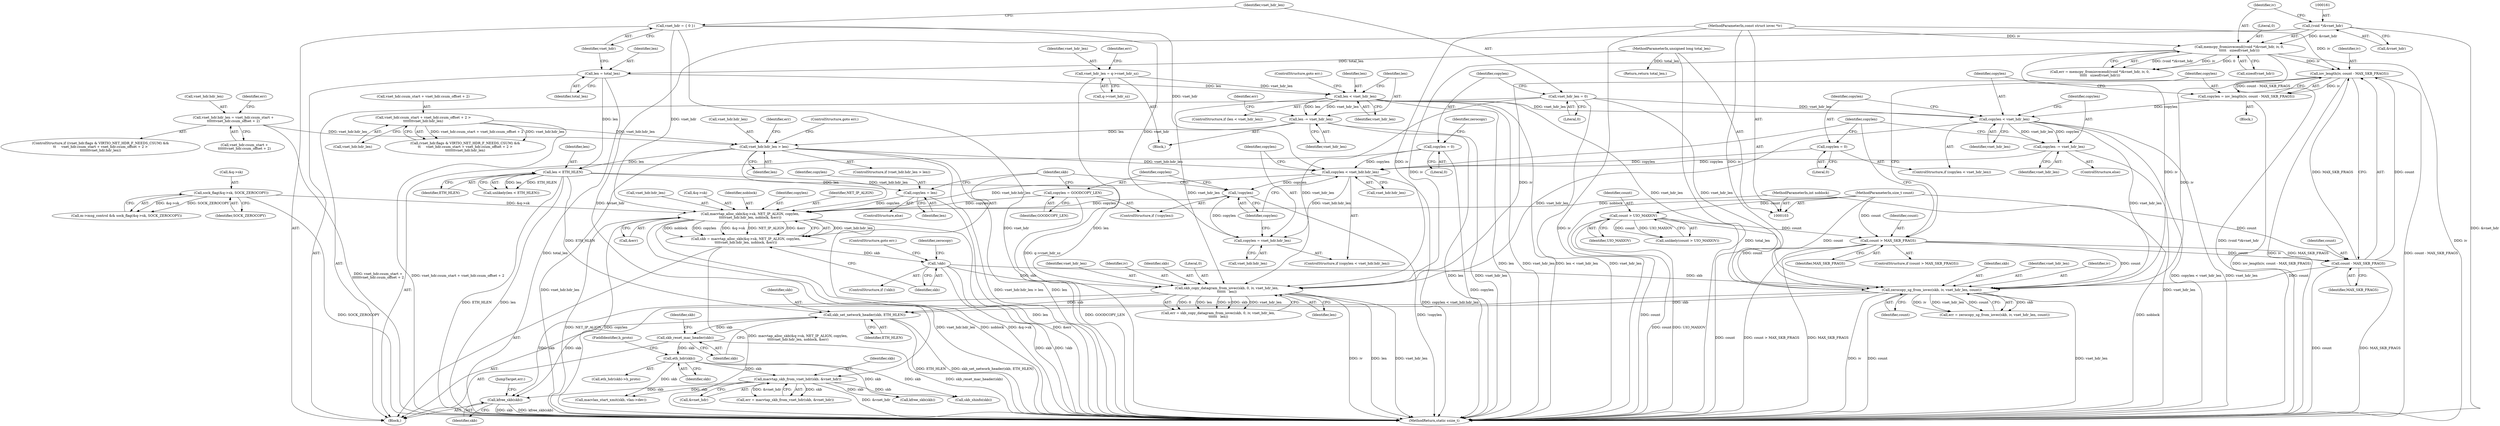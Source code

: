digraph "0_linux_b92946e2919134ebe2a4083e4302236295ea2a73@API" {
"1000403" [label="(Call,kfree_skb(skb))"];
"1000331" [label="(Call,skb_copy_datagram_from_iovec(skb, 0, iv, vnet_hdr_len,\n\t\t\t\t\t\t   len))"];
"1000316" [label="(Call,!skb)"];
"1000300" [label="(Call,skb = macvtap_alloc_skb(&q->sk, NET_IP_ALIGN, copylen,\n\t\t\t\tvnet_hdr.hdr_len, noblock, &err))"];
"1000302" [label="(Call,macvtap_alloc_skb(&q->sk, NET_IP_ALIGN, copylen,\n\t\t\t\tvnet_hdr.hdr_len, noblock, &err))"];
"1000244" [label="(Call,sock_flag(&q->sk, SOCK_ZEROCOPY))"];
"1000297" [label="(Call,copylen = len)"];
"1000223" [label="(Call,len < ETH_HLEN)"];
"1000114" [label="(Call,len = total_len)"];
"1000107" [label="(MethodParameterIn,unsigned long total_len)"];
"1000211" [label="(Call,vnet_hdr.hdr_len > len)"];
"1000193" [label="(Call,vnet_hdr.hdr_len = vnet_hdr.csum_start +\n\t\t\t\t\t\tvnet_hdr.csum_offset + 2)"];
"1000180" [label="(Call,vnet_hdr.csum_start + vnet_hdr.csum_offset + 2 >\n\t\t\t\t\t\t\tvnet_hdr.hdr_len)"];
"1000154" [label="(Call,len -= vnet_hdr_len)"];
"1000150" [label="(Call,len < vnet_hdr_len)"];
"1000140" [label="(Call,vnet_hdr_len = q->vnet_hdr_sz)"];
"1000291" [label="(Call,!copylen)"];
"1000285" [label="(Call,copylen = vnet_hdr.hdr_len)"];
"1000280" [label="(Call,copylen < vnet_hdr.hdr_len)"];
"1000126" [label="(Call,copylen = 0)"];
"1000272" [label="(Call,copylen = 0)"];
"1000276" [label="(Call,copylen -= vnet_hdr_len)"];
"1000269" [label="(Call,copylen < vnet_hdr_len)"];
"1000261" [label="(Call,copylen = iov_length(iv, count - MAX_SKB_FRAGS))"];
"1000263" [label="(Call,iov_length(iv, count - MAX_SKB_FRAGS))"];
"1000159" [label="(Call,memcpy_fromiovecend((void *)&vnet_hdr, iv, 0,\n\t\t\t\t\t   sizeof(vnet_hdr)))"];
"1000160" [label="(Call,(void *)&vnet_hdr)"];
"1000106" [label="(MethodParameterIn,const struct iovec *iv)"];
"1000265" [label="(Call,count - MAX_SKB_FRAGS)"];
"1000257" [label="(Call,count > MAX_SKB_FRAGS)"];
"1000233" [label="(Call,count > UIO_MAXIOV)"];
"1000108" [label="(MethodParameterIn,size_t count)"];
"1000122" [label="(Call,vnet_hdr_len = 0)"];
"1000119" [label="(Call,vnet_hdr = { 0 })"];
"1000293" [label="(Call,copylen = GOODCOPY_LEN)"];
"1000109" [label="(MethodParameterIn,int noblock)"];
"1000323" [label="(Call,zerocopy_sg_from_iovec(skb, iv, vnet_hdr_len, count))"];
"1000358" [label="(Call,macvtap_skb_from_vnet_hdr(skb, &vnet_hdr))"];
"1000350" [label="(Call,eth_hdr(skb))"];
"1000343" [label="(Call,skb_reset_mac_header(skb))"];
"1000340" [label="(Call,skb_set_network_header(skb, ETH_HLEN))"];
"1000120" [label="(Identifier,vnet_hdr)"];
"1000351" [label="(Identifier,skb)"];
"1000307" [label="(Identifier,NET_IP_ALIGN)"];
"1000141" [label="(Identifier,vnet_hdr_len)"];
"1000160" [label="(Call,(void *)&vnet_hdr)"];
"1000162" [label="(Call,&vnet_hdr)"];
"1000193" [label="(Call,vnet_hdr.hdr_len = vnet_hdr.csum_start +\n\t\t\t\t\t\tvnet_hdr.csum_offset + 2)"];
"1000156" [label="(Identifier,vnet_hdr_len)"];
"1000287" [label="(Call,vnet_hdr.hdr_len)"];
"1000277" [label="(Identifier,copylen)"];
"1000295" [label="(Identifier,GOODCOPY_LEN)"];
"1000324" [label="(Identifier,skb)"];
"1000400" [label="(Return,return total_len;)"];
"1000165" [label="(Literal,0)"];
"1000327" [label="(Identifier,count)"];
"1000233" [label="(Call,count > UIO_MAXIOV)"];
"1000152" [label="(Identifier,vnet_hdr_len)"];
"1000302" [label="(Call,macvtap_alloc_skb(&q->sk, NET_IP_ALIGN, copylen,\n\t\t\t\tvnet_hdr.hdr_len, noblock, &err))"];
"1000269" [label="(Call,copylen < vnet_hdr_len)"];
"1000300" [label="(Call,skb = macvtap_alloc_skb(&q->sk, NET_IP_ALIGN, copylen,\n\t\t\t\tvnet_hdr.hdr_len, noblock, &err))"];
"1000210" [label="(ControlStructure,if (vnet_hdr.hdr_len > len))"];
"1000212" [label="(Call,vnet_hdr.hdr_len)"];
"1000223" [label="(Call,len < ETH_HLEN)"];
"1000296" [label="(ControlStructure,else)"];
"1000218" [label="(Identifier,err)"];
"1000194" [label="(Call,vnet_hdr.hdr_len)"];
"1000139" [label="(Block,)"];
"1000157" [label="(Call,err = memcpy_fromiovecend((void *)&vnet_hdr, iv, 0,\n\t\t\t\t\t   sizeof(vnet_hdr)))"];
"1000356" [label="(Call,err = macvtap_skb_from_vnet_hdr(skb, &vnet_hdr))"];
"1000159" [label="(Call,memcpy_fromiovecend((void *)&vnet_hdr, iv, 0,\n\t\t\t\t\t   sizeof(vnet_hdr)))"];
"1000272" [label="(Call,copylen = 0)"];
"1000262" [label="(Identifier,copylen)"];
"1000335" [label="(Identifier,vnet_hdr_len)"];
"1000336" [label="(Identifier,len)"];
"1000377" [label="(Call,skb_shinfo(skb))"];
"1000260" [label="(Block,)"];
"1000297" [label="(Call,copylen = len)"];
"1000267" [label="(Identifier,MAX_SKB_FRAGS)"];
"1000341" [label="(Identifier,skb)"];
"1000106" [label="(MethodParameterIn,const struct iovec *iv)"];
"1000301" [label="(Identifier,skb)"];
"1000352" [label="(FieldIdentifier,h_proto)"];
"1000326" [label="(Identifier,vnet_hdr_len)"];
"1000405" [label="(JumpTarget,err:)"];
"1000225" [label="(Identifier,ETH_HLEN)"];
"1000321" [label="(Call,err = zerocopy_sg_from_iovec(skb, iv, vnet_hdr_len, count))"];
"1000154" [label="(Call,len -= vnet_hdr_len)"];
"1000140" [label="(Call,vnet_hdr_len = q->vnet_hdr_sz)"];
"1000215" [label="(Identifier,len)"];
"1000244" [label="(Call,sock_flag(&q->sk, SOCK_ZEROCOPY))"];
"1000320" [label="(Identifier,zerocopy)"];
"1000281" [label="(Identifier,copylen)"];
"1000181" [label="(Call,vnet_hdr.csum_start + vnet_hdr.csum_offset + 2)"];
"1000274" [label="(Literal,0)"];
"1000174" [label="(Call,(vnet_hdr.flags & VIRTIO_NET_HDR_F_NEEDS_CSUM) &&\n\t\t     vnet_hdr.csum_start + vnet_hdr.csum_offset + 2 >\n\t\t\t\t\t\t\tvnet_hdr.hdr_len)"];
"1000234" [label="(Identifier,count)"];
"1000124" [label="(Literal,0)"];
"1000318" [label="(ControlStructure,goto err;)"];
"1000261" [label="(Call,copylen = iov_length(iv, count - MAX_SKB_FRAGS))"];
"1000258" [label="(Identifier,count)"];
"1000146" [label="(Identifier,err)"];
"1000273" [label="(Identifier,copylen)"];
"1000268" [label="(ControlStructure,if (copylen < vnet_hdr_len))"];
"1000323" [label="(Call,zerocopy_sg_from_iovec(skb, iv, vnet_hdr_len, count))"];
"1000349" [label="(Call,eth_hdr(skb)->h_proto)"];
"1000122" [label="(Call,vnet_hdr_len = 0)"];
"1000224" [label="(Identifier,len)"];
"1000127" [label="(Identifier,copylen)"];
"1000342" [label="(Identifier,ETH_HLEN)"];
"1000292" [label="(Identifier,copylen)"];
"1000266" [label="(Identifier,count)"];
"1000275" [label="(ControlStructure,else)"];
"1000270" [label="(Identifier,copylen)"];
"1000360" [label="(Call,&vnet_hdr)"];
"1000115" [label="(Identifier,len)"];
"1000331" [label="(Call,skb_copy_datagram_from_iovec(skb, 0, iv, vnet_hdr_len,\n\t\t\t\t\t\t   len))"];
"1000286" [label="(Identifier,copylen)"];
"1000166" [label="(Call,sizeof(vnet_hdr))"];
"1000359" [label="(Identifier,skb)"];
"1000173" [label="(ControlStructure,if ((vnet_hdr.flags & VIRTIO_NET_HDR_F_NEEDS_CSUM) &&\n\t\t     vnet_hdr.csum_start + vnet_hdr.csum_offset + 2 >\n\t\t\t\t\t\t\tvnet_hdr.hdr_len))"];
"1000128" [label="(Literal,0)"];
"1000222" [label="(Call,unlikely(len < ETH_HLEN))"];
"1000299" [label="(Identifier,len)"];
"1000259" [label="(Identifier,MAX_SKB_FRAGS)"];
"1000315" [label="(ControlStructure,if (!skb))"];
"1000240" [label="(Call,m->msg_control && sock_flag(&q->sk, SOCK_ZEROCOPY))"];
"1000280" [label="(Call,copylen < vnet_hdr.hdr_len)"];
"1000235" [label="(Identifier,UIO_MAXIOV)"];
"1000290" [label="(ControlStructure,if (!copylen))"];
"1000334" [label="(Identifier,iv)"];
"1000309" [label="(Call,vnet_hdr.hdr_len)"];
"1000150" [label="(Call,len < vnet_hdr_len)"];
"1000347" [label="(Identifier,skb)"];
"1000109" [label="(MethodParameterIn,int noblock)"];
"1000316" [label="(Call,!skb)"];
"1000265" [label="(Call,count - MAX_SKB_FRAGS)"];
"1000151" [label="(Identifier,len)"];
"1000126" [label="(Call,copylen = 0)"];
"1000153" [label="(ControlStructure,goto err;)"];
"1000303" [label="(Call,&q->sk)"];
"1000294" [label="(Identifier,copylen)"];
"1000164" [label="(Identifier,iv)"];
"1000340" [label="(Call,skb_set_network_header(skb, ETH_HLEN))"];
"1000332" [label="(Identifier,skb)"];
"1000257" [label="(Call,count > MAX_SKB_FRAGS)"];
"1000343" [label="(Call,skb_reset_mac_header(skb))"];
"1000245" [label="(Call,&q->sk)"];
"1000391" [label="(Call,macvlan_start_xmit(skb, vlan->dev))"];
"1000249" [label="(Identifier,SOCK_ZEROCOPY)"];
"1000131" [label="(Identifier,zerocopy)"];
"1000397" [label="(Call,kfree_skb(skb))"];
"1000278" [label="(Identifier,vnet_hdr_len)"];
"1000123" [label="(Identifier,vnet_hdr_len)"];
"1000279" [label="(ControlStructure,if (copylen < vnet_hdr.hdr_len))"];
"1000298" [label="(Identifier,copylen)"];
"1000256" [label="(ControlStructure,if (count > MAX_SKB_FRAGS))"];
"1000271" [label="(Identifier,vnet_hdr_len)"];
"1000142" [label="(Call,q->vnet_hdr_sz)"];
"1000285" [label="(Call,copylen = vnet_hdr.hdr_len)"];
"1000325" [label="(Identifier,iv)"];
"1000207" [label="(Identifier,err)"];
"1000312" [label="(Identifier,noblock)"];
"1000403" [label="(Call,kfree_skb(skb))"];
"1000404" [label="(Identifier,skb)"];
"1000308" [label="(Identifier,copylen)"];
"1000149" [label="(ControlStructure,if (len < vnet_hdr_len))"];
"1000211" [label="(Call,vnet_hdr.hdr_len > len)"];
"1000291" [label="(Call,!copylen)"];
"1000317" [label="(Identifier,skb)"];
"1000329" [label="(Call,err = skb_copy_datagram_from_iovec(skb, 0, iv, vnet_hdr_len,\n\t\t\t\t\t\t   len))"];
"1000197" [label="(Call,vnet_hdr.csum_start +\n\t\t\t\t\t\tvnet_hdr.csum_offset + 2)"];
"1000180" [label="(Call,vnet_hdr.csum_start + vnet_hdr.csum_offset + 2 >\n\t\t\t\t\t\t\tvnet_hdr.hdr_len)"];
"1000276" [label="(Call,copylen -= vnet_hdr_len)"];
"1000232" [label="(Call,unlikely(count > UIO_MAXIOV))"];
"1000119" [label="(Call,vnet_hdr = { 0 })"];
"1000282" [label="(Call,vnet_hdr.hdr_len)"];
"1000216" [label="(ControlStructure,goto err;)"];
"1000114" [label="(Call,len = total_len)"];
"1000358" [label="(Call,macvtap_skb_from_vnet_hdr(skb, &vnet_hdr))"];
"1000107" [label="(MethodParameterIn,unsigned long total_len)"];
"1000264" [label="(Identifier,iv)"];
"1000313" [label="(Call,&err)"];
"1000190" [label="(Call,vnet_hdr.hdr_len)"];
"1000350" [label="(Call,eth_hdr(skb))"];
"1000293" [label="(Call,copylen = GOODCOPY_LEN)"];
"1000116" [label="(Identifier,total_len)"];
"1000263" [label="(Call,iov_length(iv, count - MAX_SKB_FRAGS))"];
"1000426" [label="(MethodReturn,static ssize_t)"];
"1000155" [label="(Identifier,len)"];
"1000158" [label="(Identifier,err)"];
"1000333" [label="(Literal,0)"];
"1000344" [label="(Identifier,skb)"];
"1000108" [label="(MethodParameterIn,size_t count)"];
"1000110" [label="(Block,)"];
"1000403" -> "1000110"  [label="AST: "];
"1000403" -> "1000404"  [label="CFG: "];
"1000404" -> "1000403"  [label="AST: "];
"1000405" -> "1000403"  [label="CFG: "];
"1000403" -> "1000426"  [label="DDG: skb"];
"1000403" -> "1000426"  [label="DDG: kfree_skb(skb)"];
"1000331" -> "1000403"  [label="DDG: skb"];
"1000323" -> "1000403"  [label="DDG: skb"];
"1000358" -> "1000403"  [label="DDG: skb"];
"1000331" -> "1000329"  [label="AST: "];
"1000331" -> "1000336"  [label="CFG: "];
"1000332" -> "1000331"  [label="AST: "];
"1000333" -> "1000331"  [label="AST: "];
"1000334" -> "1000331"  [label="AST: "];
"1000335" -> "1000331"  [label="AST: "];
"1000336" -> "1000331"  [label="AST: "];
"1000329" -> "1000331"  [label="CFG: "];
"1000331" -> "1000426"  [label="DDG: iv"];
"1000331" -> "1000426"  [label="DDG: len"];
"1000331" -> "1000426"  [label="DDG: vnet_hdr_len"];
"1000331" -> "1000329"  [label="DDG: 0"];
"1000331" -> "1000329"  [label="DDG: len"];
"1000331" -> "1000329"  [label="DDG: iv"];
"1000331" -> "1000329"  [label="DDG: skb"];
"1000331" -> "1000329"  [label="DDG: vnet_hdr_len"];
"1000316" -> "1000331"  [label="DDG: skb"];
"1000159" -> "1000331"  [label="DDG: iv"];
"1000263" -> "1000331"  [label="DDG: iv"];
"1000106" -> "1000331"  [label="DDG: iv"];
"1000122" -> "1000331"  [label="DDG: vnet_hdr_len"];
"1000269" -> "1000331"  [label="DDG: vnet_hdr_len"];
"1000150" -> "1000331"  [label="DDG: vnet_hdr_len"];
"1000223" -> "1000331"  [label="DDG: len"];
"1000331" -> "1000340"  [label="DDG: skb"];
"1000316" -> "1000315"  [label="AST: "];
"1000316" -> "1000317"  [label="CFG: "];
"1000317" -> "1000316"  [label="AST: "];
"1000318" -> "1000316"  [label="CFG: "];
"1000320" -> "1000316"  [label="CFG: "];
"1000316" -> "1000426"  [label="DDG: !skb"];
"1000316" -> "1000426"  [label="DDG: skb"];
"1000300" -> "1000316"  [label="DDG: skb"];
"1000316" -> "1000323"  [label="DDG: skb"];
"1000300" -> "1000110"  [label="AST: "];
"1000300" -> "1000302"  [label="CFG: "];
"1000301" -> "1000300"  [label="AST: "];
"1000302" -> "1000300"  [label="AST: "];
"1000317" -> "1000300"  [label="CFG: "];
"1000300" -> "1000426"  [label="DDG: macvtap_alloc_skb(&q->sk, NET_IP_ALIGN, copylen,\n\t\t\t\tvnet_hdr.hdr_len, noblock, &err)"];
"1000302" -> "1000300"  [label="DDG: vnet_hdr.hdr_len"];
"1000302" -> "1000300"  [label="DDG: noblock"];
"1000302" -> "1000300"  [label="DDG: copylen"];
"1000302" -> "1000300"  [label="DDG: &q->sk"];
"1000302" -> "1000300"  [label="DDG: NET_IP_ALIGN"];
"1000302" -> "1000300"  [label="DDG: &err"];
"1000302" -> "1000313"  [label="CFG: "];
"1000303" -> "1000302"  [label="AST: "];
"1000307" -> "1000302"  [label="AST: "];
"1000308" -> "1000302"  [label="AST: "];
"1000309" -> "1000302"  [label="AST: "];
"1000312" -> "1000302"  [label="AST: "];
"1000313" -> "1000302"  [label="AST: "];
"1000302" -> "1000426"  [label="DDG: vnet_hdr.hdr_len"];
"1000302" -> "1000426"  [label="DDG: noblock"];
"1000302" -> "1000426"  [label="DDG: &q->sk"];
"1000302" -> "1000426"  [label="DDG: &err"];
"1000302" -> "1000426"  [label="DDG: NET_IP_ALIGN"];
"1000302" -> "1000426"  [label="DDG: copylen"];
"1000244" -> "1000302"  [label="DDG: &q->sk"];
"1000297" -> "1000302"  [label="DDG: copylen"];
"1000291" -> "1000302"  [label="DDG: copylen"];
"1000293" -> "1000302"  [label="DDG: copylen"];
"1000280" -> "1000302"  [label="DDG: vnet_hdr.hdr_len"];
"1000211" -> "1000302"  [label="DDG: vnet_hdr.hdr_len"];
"1000119" -> "1000302"  [label="DDG: vnet_hdr"];
"1000109" -> "1000302"  [label="DDG: noblock"];
"1000244" -> "1000240"  [label="AST: "];
"1000244" -> "1000249"  [label="CFG: "];
"1000245" -> "1000244"  [label="AST: "];
"1000249" -> "1000244"  [label="AST: "];
"1000240" -> "1000244"  [label="CFG: "];
"1000244" -> "1000426"  [label="DDG: SOCK_ZEROCOPY"];
"1000244" -> "1000240"  [label="DDG: &q->sk"];
"1000244" -> "1000240"  [label="DDG: SOCK_ZEROCOPY"];
"1000297" -> "1000296"  [label="AST: "];
"1000297" -> "1000299"  [label="CFG: "];
"1000298" -> "1000297"  [label="AST: "];
"1000299" -> "1000297"  [label="AST: "];
"1000301" -> "1000297"  [label="CFG: "];
"1000297" -> "1000426"  [label="DDG: len"];
"1000223" -> "1000297"  [label="DDG: len"];
"1000223" -> "1000222"  [label="AST: "];
"1000223" -> "1000225"  [label="CFG: "];
"1000224" -> "1000223"  [label="AST: "];
"1000225" -> "1000223"  [label="AST: "];
"1000222" -> "1000223"  [label="CFG: "];
"1000223" -> "1000426"  [label="DDG: ETH_HLEN"];
"1000223" -> "1000426"  [label="DDG: len"];
"1000223" -> "1000222"  [label="DDG: len"];
"1000223" -> "1000222"  [label="DDG: ETH_HLEN"];
"1000114" -> "1000223"  [label="DDG: len"];
"1000211" -> "1000223"  [label="DDG: len"];
"1000223" -> "1000340"  [label="DDG: ETH_HLEN"];
"1000114" -> "1000110"  [label="AST: "];
"1000114" -> "1000116"  [label="CFG: "];
"1000115" -> "1000114"  [label="AST: "];
"1000116" -> "1000114"  [label="AST: "];
"1000120" -> "1000114"  [label="CFG: "];
"1000114" -> "1000426"  [label="DDG: total_len"];
"1000107" -> "1000114"  [label="DDG: total_len"];
"1000114" -> "1000150"  [label="DDG: len"];
"1000107" -> "1000103"  [label="AST: "];
"1000107" -> "1000426"  [label="DDG: total_len"];
"1000107" -> "1000400"  [label="DDG: total_len"];
"1000211" -> "1000210"  [label="AST: "];
"1000211" -> "1000215"  [label="CFG: "];
"1000212" -> "1000211"  [label="AST: "];
"1000215" -> "1000211"  [label="AST: "];
"1000216" -> "1000211"  [label="CFG: "];
"1000218" -> "1000211"  [label="CFG: "];
"1000211" -> "1000426"  [label="DDG: vnet_hdr.hdr_len"];
"1000211" -> "1000426"  [label="DDG: vnet_hdr.hdr_len > len"];
"1000211" -> "1000426"  [label="DDG: len"];
"1000193" -> "1000211"  [label="DDG: vnet_hdr.hdr_len"];
"1000180" -> "1000211"  [label="DDG: vnet_hdr.hdr_len"];
"1000154" -> "1000211"  [label="DDG: len"];
"1000211" -> "1000280"  [label="DDG: vnet_hdr.hdr_len"];
"1000193" -> "1000173"  [label="AST: "];
"1000193" -> "1000197"  [label="CFG: "];
"1000194" -> "1000193"  [label="AST: "];
"1000197" -> "1000193"  [label="AST: "];
"1000207" -> "1000193"  [label="CFG: "];
"1000193" -> "1000426"  [label="DDG: vnet_hdr.csum_start +\n\t\t\t\t\t\tvnet_hdr.csum_offset + 2"];
"1000180" -> "1000174"  [label="AST: "];
"1000180" -> "1000190"  [label="CFG: "];
"1000181" -> "1000180"  [label="AST: "];
"1000190" -> "1000180"  [label="AST: "];
"1000174" -> "1000180"  [label="CFG: "];
"1000180" -> "1000426"  [label="DDG: vnet_hdr.csum_start + vnet_hdr.csum_offset + 2"];
"1000180" -> "1000174"  [label="DDG: vnet_hdr.csum_start + vnet_hdr.csum_offset + 2"];
"1000180" -> "1000174"  [label="DDG: vnet_hdr.hdr_len"];
"1000154" -> "1000139"  [label="AST: "];
"1000154" -> "1000156"  [label="CFG: "];
"1000155" -> "1000154"  [label="AST: "];
"1000156" -> "1000154"  [label="AST: "];
"1000158" -> "1000154"  [label="CFG: "];
"1000154" -> "1000426"  [label="DDG: len"];
"1000154" -> "1000426"  [label="DDG: vnet_hdr_len"];
"1000150" -> "1000154"  [label="DDG: vnet_hdr_len"];
"1000150" -> "1000154"  [label="DDG: len"];
"1000150" -> "1000149"  [label="AST: "];
"1000150" -> "1000152"  [label="CFG: "];
"1000151" -> "1000150"  [label="AST: "];
"1000152" -> "1000150"  [label="AST: "];
"1000153" -> "1000150"  [label="CFG: "];
"1000155" -> "1000150"  [label="CFG: "];
"1000150" -> "1000426"  [label="DDG: len"];
"1000150" -> "1000426"  [label="DDG: vnet_hdr_len"];
"1000150" -> "1000426"  [label="DDG: len < vnet_hdr_len"];
"1000140" -> "1000150"  [label="DDG: vnet_hdr_len"];
"1000150" -> "1000269"  [label="DDG: vnet_hdr_len"];
"1000150" -> "1000323"  [label="DDG: vnet_hdr_len"];
"1000140" -> "1000139"  [label="AST: "];
"1000140" -> "1000142"  [label="CFG: "];
"1000141" -> "1000140"  [label="AST: "];
"1000142" -> "1000140"  [label="AST: "];
"1000146" -> "1000140"  [label="CFG: "];
"1000140" -> "1000426"  [label="DDG: q->vnet_hdr_sz"];
"1000291" -> "1000290"  [label="AST: "];
"1000291" -> "1000292"  [label="CFG: "];
"1000292" -> "1000291"  [label="AST: "];
"1000294" -> "1000291"  [label="CFG: "];
"1000301" -> "1000291"  [label="CFG: "];
"1000291" -> "1000426"  [label="DDG: !copylen"];
"1000285" -> "1000291"  [label="DDG: copylen"];
"1000280" -> "1000291"  [label="DDG: copylen"];
"1000285" -> "1000279"  [label="AST: "];
"1000285" -> "1000287"  [label="CFG: "];
"1000286" -> "1000285"  [label="AST: "];
"1000287" -> "1000285"  [label="AST: "];
"1000292" -> "1000285"  [label="CFG: "];
"1000280" -> "1000285"  [label="DDG: vnet_hdr.hdr_len"];
"1000119" -> "1000285"  [label="DDG: vnet_hdr"];
"1000280" -> "1000279"  [label="AST: "];
"1000280" -> "1000282"  [label="CFG: "];
"1000281" -> "1000280"  [label="AST: "];
"1000282" -> "1000280"  [label="AST: "];
"1000286" -> "1000280"  [label="CFG: "];
"1000292" -> "1000280"  [label="CFG: "];
"1000280" -> "1000426"  [label="DDG: copylen < vnet_hdr.hdr_len"];
"1000126" -> "1000280"  [label="DDG: copylen"];
"1000272" -> "1000280"  [label="DDG: copylen"];
"1000276" -> "1000280"  [label="DDG: copylen"];
"1000119" -> "1000280"  [label="DDG: vnet_hdr"];
"1000126" -> "1000110"  [label="AST: "];
"1000126" -> "1000128"  [label="CFG: "];
"1000127" -> "1000126"  [label="AST: "];
"1000128" -> "1000126"  [label="AST: "];
"1000131" -> "1000126"  [label="CFG: "];
"1000126" -> "1000426"  [label="DDG: copylen"];
"1000272" -> "1000268"  [label="AST: "];
"1000272" -> "1000274"  [label="CFG: "];
"1000273" -> "1000272"  [label="AST: "];
"1000274" -> "1000272"  [label="AST: "];
"1000281" -> "1000272"  [label="CFG: "];
"1000276" -> "1000275"  [label="AST: "];
"1000276" -> "1000278"  [label="CFG: "];
"1000277" -> "1000276"  [label="AST: "];
"1000278" -> "1000276"  [label="AST: "];
"1000281" -> "1000276"  [label="CFG: "];
"1000276" -> "1000426"  [label="DDG: vnet_hdr_len"];
"1000269" -> "1000276"  [label="DDG: vnet_hdr_len"];
"1000269" -> "1000276"  [label="DDG: copylen"];
"1000269" -> "1000268"  [label="AST: "];
"1000269" -> "1000271"  [label="CFG: "];
"1000270" -> "1000269"  [label="AST: "];
"1000271" -> "1000269"  [label="AST: "];
"1000273" -> "1000269"  [label="CFG: "];
"1000277" -> "1000269"  [label="CFG: "];
"1000269" -> "1000426"  [label="DDG: copylen < vnet_hdr_len"];
"1000269" -> "1000426"  [label="DDG: vnet_hdr_len"];
"1000261" -> "1000269"  [label="DDG: copylen"];
"1000122" -> "1000269"  [label="DDG: vnet_hdr_len"];
"1000269" -> "1000323"  [label="DDG: vnet_hdr_len"];
"1000261" -> "1000260"  [label="AST: "];
"1000261" -> "1000263"  [label="CFG: "];
"1000262" -> "1000261"  [label="AST: "];
"1000263" -> "1000261"  [label="AST: "];
"1000270" -> "1000261"  [label="CFG: "];
"1000261" -> "1000426"  [label="DDG: iov_length(iv, count - MAX_SKB_FRAGS)"];
"1000263" -> "1000261"  [label="DDG: iv"];
"1000263" -> "1000261"  [label="DDG: count - MAX_SKB_FRAGS"];
"1000263" -> "1000265"  [label="CFG: "];
"1000264" -> "1000263"  [label="AST: "];
"1000265" -> "1000263"  [label="AST: "];
"1000263" -> "1000426"  [label="DDG: count - MAX_SKB_FRAGS"];
"1000263" -> "1000426"  [label="DDG: iv"];
"1000159" -> "1000263"  [label="DDG: iv"];
"1000106" -> "1000263"  [label="DDG: iv"];
"1000265" -> "1000263"  [label="DDG: count"];
"1000265" -> "1000263"  [label="DDG: MAX_SKB_FRAGS"];
"1000263" -> "1000323"  [label="DDG: iv"];
"1000159" -> "1000157"  [label="AST: "];
"1000159" -> "1000166"  [label="CFG: "];
"1000160" -> "1000159"  [label="AST: "];
"1000164" -> "1000159"  [label="AST: "];
"1000165" -> "1000159"  [label="AST: "];
"1000166" -> "1000159"  [label="AST: "];
"1000157" -> "1000159"  [label="CFG: "];
"1000159" -> "1000426"  [label="DDG: iv"];
"1000159" -> "1000426"  [label="DDG: (void *)&vnet_hdr"];
"1000159" -> "1000157"  [label="DDG: (void *)&vnet_hdr"];
"1000159" -> "1000157"  [label="DDG: iv"];
"1000159" -> "1000157"  [label="DDG: 0"];
"1000160" -> "1000159"  [label="DDG: &vnet_hdr"];
"1000106" -> "1000159"  [label="DDG: iv"];
"1000159" -> "1000323"  [label="DDG: iv"];
"1000160" -> "1000162"  [label="CFG: "];
"1000161" -> "1000160"  [label="AST: "];
"1000162" -> "1000160"  [label="AST: "];
"1000164" -> "1000160"  [label="CFG: "];
"1000160" -> "1000426"  [label="DDG: &vnet_hdr"];
"1000160" -> "1000358"  [label="DDG: &vnet_hdr"];
"1000106" -> "1000103"  [label="AST: "];
"1000106" -> "1000426"  [label="DDG: iv"];
"1000106" -> "1000323"  [label="DDG: iv"];
"1000265" -> "1000267"  [label="CFG: "];
"1000266" -> "1000265"  [label="AST: "];
"1000267" -> "1000265"  [label="AST: "];
"1000265" -> "1000426"  [label="DDG: MAX_SKB_FRAGS"];
"1000265" -> "1000426"  [label="DDG: count"];
"1000257" -> "1000265"  [label="DDG: count"];
"1000257" -> "1000265"  [label="DDG: MAX_SKB_FRAGS"];
"1000108" -> "1000265"  [label="DDG: count"];
"1000265" -> "1000323"  [label="DDG: count"];
"1000257" -> "1000256"  [label="AST: "];
"1000257" -> "1000259"  [label="CFG: "];
"1000258" -> "1000257"  [label="AST: "];
"1000259" -> "1000257"  [label="AST: "];
"1000262" -> "1000257"  [label="CFG: "];
"1000281" -> "1000257"  [label="CFG: "];
"1000257" -> "1000426"  [label="DDG: MAX_SKB_FRAGS"];
"1000257" -> "1000426"  [label="DDG: count"];
"1000257" -> "1000426"  [label="DDG: count > MAX_SKB_FRAGS"];
"1000233" -> "1000257"  [label="DDG: count"];
"1000108" -> "1000257"  [label="DDG: count"];
"1000257" -> "1000323"  [label="DDG: count"];
"1000233" -> "1000232"  [label="AST: "];
"1000233" -> "1000235"  [label="CFG: "];
"1000234" -> "1000233"  [label="AST: "];
"1000235" -> "1000233"  [label="AST: "];
"1000232" -> "1000233"  [label="CFG: "];
"1000233" -> "1000426"  [label="DDG: UIO_MAXIOV"];
"1000233" -> "1000426"  [label="DDG: count"];
"1000233" -> "1000232"  [label="DDG: count"];
"1000233" -> "1000232"  [label="DDG: UIO_MAXIOV"];
"1000108" -> "1000233"  [label="DDG: count"];
"1000233" -> "1000323"  [label="DDG: count"];
"1000108" -> "1000103"  [label="AST: "];
"1000108" -> "1000426"  [label="DDG: count"];
"1000108" -> "1000323"  [label="DDG: count"];
"1000122" -> "1000110"  [label="AST: "];
"1000122" -> "1000124"  [label="CFG: "];
"1000123" -> "1000122"  [label="AST: "];
"1000124" -> "1000122"  [label="AST: "];
"1000127" -> "1000122"  [label="CFG: "];
"1000122" -> "1000426"  [label="DDG: vnet_hdr_len"];
"1000122" -> "1000323"  [label="DDG: vnet_hdr_len"];
"1000119" -> "1000110"  [label="AST: "];
"1000119" -> "1000120"  [label="CFG: "];
"1000120" -> "1000119"  [label="AST: "];
"1000123" -> "1000119"  [label="CFG: "];
"1000119" -> "1000426"  [label="DDG: vnet_hdr"];
"1000293" -> "1000290"  [label="AST: "];
"1000293" -> "1000295"  [label="CFG: "];
"1000294" -> "1000293"  [label="AST: "];
"1000295" -> "1000293"  [label="AST: "];
"1000301" -> "1000293"  [label="CFG: "];
"1000293" -> "1000426"  [label="DDG: GOODCOPY_LEN"];
"1000109" -> "1000103"  [label="AST: "];
"1000109" -> "1000426"  [label="DDG: noblock"];
"1000323" -> "1000321"  [label="AST: "];
"1000323" -> "1000327"  [label="CFG: "];
"1000324" -> "1000323"  [label="AST: "];
"1000325" -> "1000323"  [label="AST: "];
"1000326" -> "1000323"  [label="AST: "];
"1000327" -> "1000323"  [label="AST: "];
"1000321" -> "1000323"  [label="CFG: "];
"1000323" -> "1000426"  [label="DDG: vnet_hdr_len"];
"1000323" -> "1000426"  [label="DDG: iv"];
"1000323" -> "1000426"  [label="DDG: count"];
"1000323" -> "1000321"  [label="DDG: skb"];
"1000323" -> "1000321"  [label="DDG: iv"];
"1000323" -> "1000321"  [label="DDG: vnet_hdr_len"];
"1000323" -> "1000321"  [label="DDG: count"];
"1000323" -> "1000340"  [label="DDG: skb"];
"1000358" -> "1000356"  [label="AST: "];
"1000358" -> "1000360"  [label="CFG: "];
"1000359" -> "1000358"  [label="AST: "];
"1000360" -> "1000358"  [label="AST: "];
"1000356" -> "1000358"  [label="CFG: "];
"1000358" -> "1000426"  [label="DDG: &vnet_hdr"];
"1000358" -> "1000356"  [label="DDG: skb"];
"1000358" -> "1000356"  [label="DDG: &vnet_hdr"];
"1000350" -> "1000358"  [label="DDG: skb"];
"1000358" -> "1000377"  [label="DDG: skb"];
"1000358" -> "1000391"  [label="DDG: skb"];
"1000358" -> "1000397"  [label="DDG: skb"];
"1000350" -> "1000349"  [label="AST: "];
"1000350" -> "1000351"  [label="CFG: "];
"1000351" -> "1000350"  [label="AST: "];
"1000352" -> "1000350"  [label="CFG: "];
"1000343" -> "1000350"  [label="DDG: skb"];
"1000350" -> "1000377"  [label="DDG: skb"];
"1000350" -> "1000391"  [label="DDG: skb"];
"1000350" -> "1000397"  [label="DDG: skb"];
"1000343" -> "1000110"  [label="AST: "];
"1000343" -> "1000344"  [label="CFG: "];
"1000344" -> "1000343"  [label="AST: "];
"1000347" -> "1000343"  [label="CFG: "];
"1000343" -> "1000426"  [label="DDG: skb_reset_mac_header(skb)"];
"1000340" -> "1000343"  [label="DDG: skb"];
"1000340" -> "1000110"  [label="AST: "];
"1000340" -> "1000342"  [label="CFG: "];
"1000341" -> "1000340"  [label="AST: "];
"1000342" -> "1000340"  [label="AST: "];
"1000344" -> "1000340"  [label="CFG: "];
"1000340" -> "1000426"  [label="DDG: ETH_HLEN"];
"1000340" -> "1000426"  [label="DDG: skb_set_network_header(skb, ETH_HLEN)"];
}
